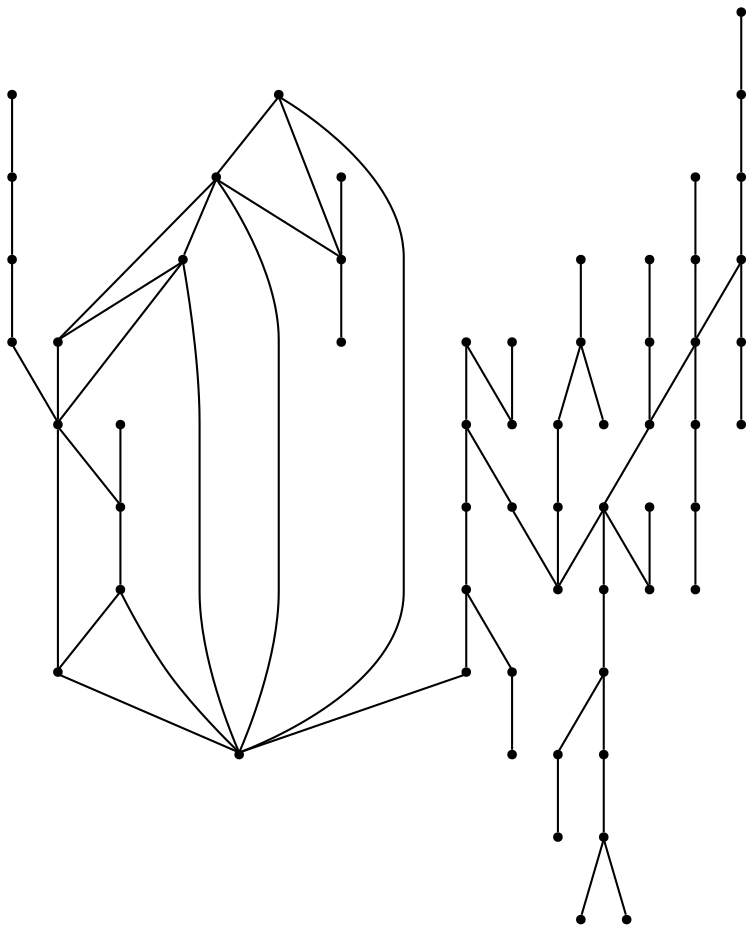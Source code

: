 graph {
  node [shape=point,comment="{\"directed\":false,\"doi\":\"10.1007/3-540-36151-0_1\",\"figure\":\"4 (1)\"}"]

  v0 [pos="873.8187472025554,2411.6449022023703"]
  v1 [pos="823.7229347229004,2428.490859640521"]
  v2 [pos="797.2812334696453,2437.0449367889587"]
  v3 [pos="770.5020586649578,2414.461547506732"]
  v4 [pos="763.0020459493002,2450.194961203021"]
  v5 [pos="751.672903696696,2431.0365342824484"]
  v6 [pos="748.7395922342937,2417.374068869037"]
  v7 [pos="734.2853864034017,2426.5990241099225"]
  v8 [pos="721.289602915446,2431.3740078338806"]
  v9 [pos="720.4062461853027,2442.2074937551047"]
  v10 [pos="718.2229042053223,2450.3907823293234"]
  v11 [pos="717.7521069844564,2464.078170431537"]
  v12 [pos="705.8145840962728,2429.3656968801047"]
  v13 [pos="707.3479016621908,2454.8575385142194"]
  v14 [pos="706.1520576477051,2443.1573533742453"]
  v15 [pos="692.268721262614,2463.0031887420837"]
  v16 [pos="684.4979286193848,2426.153213156146"]
  v17 [pos="653.2979011535645,2418.223983419818"]
  v18 [pos="659.6437136332195,2376.9741360077087"]
  v19 [pos="657.0020993550619,2398.1281582245056"]
  v20 [pos="626.3271013895671,2412.407333029193"]
  v21 [pos="646.0687319437664,2481.749119731667"]
  v22 [pos="601.4728864034017,2403.4159644175397"]
  v23 [pos="616.8103853861492,2355.824055644753"]
  v24 [pos="595.6562360127767,2390.194859477761"]
  v25 [pos="581.9062232971191,2337.840682638568"]
  v26 [pos="557.5812339782715,2396.540735535704"]
  v27 [pos="564.4562721252441,2407.645064962787"]
  v28 [pos="376.72707239786786,2301.882328960183"]
  v29 [pos="548.0645815531414,2429.8575385142194"]
  v30 [pos="526.910400390625,2452.0656887420837"]
  v31 [pos="534.3145688374838,2425.628310812396"]
  v32 [pos="514.2187436421713,2444.1364590057556"]
  v33 [pos="498.3562469482422,2461.586664490782"]
  v34 [pos="470.327091217041,2261.1617072153913"]
  v35 [pos="468.21041107177734,2323.0366054901306"]
  v36 [pos="439.65625762939453,2252.1740261444274"]
  v37 [pos="441.2437438964844,2309.286656352761"]
  v38 [pos="448.1187502543132,2232.078200949115"]
  v39 [pos="431.19373321533203,2271.2115271616804"]
  v40 [pos="420.08956273396814,2295.5367072153913"]
  v41 [pos="396.2937355041504,2294.4782558807556"]
  v42 [pos="377.78539657592773,2268.565780294818"]
  v43 [pos="357.1604092915853,2270.1532029836203"]
  v44 [pos="356.1020851135254,2293.949030213438"]
  v45 [pos="358.74789555867517,2199.290877951068"]
  v46 [pos="356.63124720255536,2310.874079041563"]
  v47 [pos="348.6979166666667,2218.857477479063"]
  v48 [pos="347.110398610433,2338.899133973204"]
  v49 [pos="314.85207875569665,2281.257405254128"]
  v50 [pos="329.66041564941406,2248.4699550995056"]
  v51 [pos="292.64373779296875,2307.1700079966413"]
  v52 [pos="311.1520767211914,2202.99494899599"]
  v53 [pos="283.6520830790202,2266.9783576060163"]
  v54 [pos="295.2895800272624,2236.8365271616804"]
  v55 [pos="285.23956934611004,2325.1490576792585"]
  v56 [pos="271.4895884195964,2295.0074815480734"]
  v57 [pos="259.8562479019165,2319.3324072886335"]
  v58 [pos="231.30207856496176,2303.4701331187116"]

  v58 -- v57 [id="-13",pos="231.30207856496176,2303.4701331187116 234.45833524068198,2304.0136003224875 234.45833524068198,2304.0136003224875 234.45833524068198,2304.0136003224875 259.8562479019165,2319.3324072886335 259.8562479019165,2319.3324072886335 259.8562479019165,2319.3324072886335"]
  v0 -- v1 [id="-31",pos="873.8187472025554,2411.6449022023703 826.7041524251302,2428.6054277150656 826.7041524251302,2428.6054277150656 826.7041524251302,2428.6054277150656 823.7229347229004,2428.490859640521 823.7229347229004,2428.490859640521 823.7229347229004,2428.490859640521"]
  v57 -- v56 [id="-33",pos="259.8562479019165,2319.3324072886335 260.1666609446208,2316.230295472227 260.1666609446208,2316.230295472227 260.1666609446208,2316.230295472227 271.4895884195964,2295.0074815480734 271.4895884195964,2295.0074815480734 271.4895884195964,2295.0074815480734"]
  v56 -- v53 [id="-53",pos="271.4895884195964,2295.0074815480734 271.66665395100915,2291.942880921446 271.66665395100915,2291.942880921446 271.66665395100915,2291.942880921446 283.6520830790202,2266.9783576060163 283.6520830790202,2266.9783576060163 283.6520830790202,2266.9783576060163"]
  v53 -- v54 [id="-82",pos="283.6520830790202,2266.9783576060163 283.68749618530273,2263.9554643361594 283.68749618530273,2263.9554643361594 283.68749618530273,2263.9554643361594 295.2895800272624,2236.8365271616804 295.2895800272624,2236.8365271616804 295.2895800272624,2236.8365271616804"]
  v55 -- v51 [id="-85",pos="285.23956934611004,2325.1490576792585 285.3500048319499,2322.101114564024 285.3500048319499,2322.101114564024 285.3500048319499,2322.101114564024 292.64373779296875,2307.1700079966413 292.64373779296875,2307.1700079966413 292.64373779296875,2307.1700079966413"]
  v53 -- v49 [id="-87",pos="283.6520830790202,2266.9783576060163 286.7374738057455,2267.2302547821228 286.7374738057455,2267.2302547821228 286.7374738057455,2267.2302547821228 314.85207875569665,2281.257405254128 314.85207875569665,2281.257405254128 314.85207875569665,2281.257405254128"]
  v1 -- v2 [id="-109",pos="823.7229347229004,2428.490859640521 800.249989827474,2437.1928198862897 800.249989827474,2437.1928198862897 800.249989827474,2437.1928198862897 797.2812334696453,2437.0449367889587 797.2812334696453,2437.0449367889587 797.2812334696453,2437.0449367889587"]
  v51 -- v49 [id="-127",pos="292.64373779296875,2307.1700079966413 294.10832722981775,2303.838632874571 294.10832722981775,2303.838632874571 294.10832722981775,2303.838632874571 314.85207875569665,2281.257405254128 314.85207875569665,2281.257405254128 314.85207875569665,2281.257405254128"]
  v54 -- v52 [id="-132",pos="295.2895800272624,2236.8365271616804 295.5708185831706,2233.7428076792585 295.5708185831706,2233.7428076792585 295.5708185831706,2233.7428076792585 311.1520767211914,2202.99494899599 311.1520767211914,2202.99494899599 311.1520767211914,2202.99494899599"]
  v49 -- v50 [id="-182",pos="314.85207875569665,2281.257405254128 315.08334477742517,2278.180216126524 315.08334477742517,2278.180216126524 315.08334477742517,2278.180216126524 329.66041564941406,2248.4699550995056 329.66041564941406,2248.4699550995056 329.66041564941406,2248.4699550995056"]
  v49 -- v44 [id="-185",pos="314.85207875569665,2281.257405254128 317.8083101908366,2281.059549622618 317.8083101908366,2281.059549622618 317.8083101908366,2281.059549622618 356.1020851135254,2293.949030213438 356.1020851135254,2293.949030213438 356.1020851135254,2293.949030213438"]
  v2 -- v4 [id="-197",pos="797.2812334696453,2437.0449367889587 766.0250345865886,2450.1638078420187 766.0250345865886,2450.1638078420187 766.0250345865886,2450.1638078420187 763.0020459493002,2450.194961203021 763.0020459493002,2450.194961203021 763.0020459493002,2450.194961203021"]
  v50 -- v47 [id="-207",pos="329.66041564941406,2248.4699550995056 330.4708480834961,2245.2553097137634 330.4708480834961,2245.2553097137634 330.4708480834961,2245.2553097137634 348.6979166666667,2218.857477479063 348.6979166666667,2218.857477479063 348.6979166666667,2218.857477479063"]
  v48 -- v46 [id="-237",pos="347.110398610433,2338.899133973204 347.0083236694336,2335.91362473655 347.0083236694336,2335.91362473655 347.0083236694336,2335.91362473655 356.63124720255536,2310.874079041563 356.63124720255536,2310.874079041563 356.63124720255536,2310.874079041563"]
  v47 -- v45 [id="-240",pos="348.6979166666667,2218.857477479063 349.11667505900067,2215.730315817279 349.11667505900067,2215.730315817279 349.11667505900067,2215.730315817279 358.74789555867517,2199.290877951068 358.74789555867517,2199.290877951068 358.74789555867517,2199.290877951068"]
  v3 -- v6 [id="-269",pos="770.5020586649578,2414.461547506732 751.5249888102214,2418.067707988503 751.5249888102214,2418.067707988503 751.5249888102214,2418.067707988503 748.7395922342937,2417.374068869037 748.7395922342937,2417.374068869037 748.7395922342937,2417.374068869037"]
  v46 -- v44 [id="-293",pos="356.63124720255536,2310.874079041563 356.1020851135254,2293.949030213438 356.1020851135254,2293.949030213438 356.1020851135254,2293.949030213438"]
  v44 -- v28 [id="-311",pos="356.1020851135254,2293.949030213438 359.12501017252606,2293.9801835744406 359.12501017252606,2293.9801835744406 359.12501017252606,2293.9801835744406 376.72707239786786,2301.882328960183 376.72707239786786,2301.882328960183 376.72707239786786,2301.882328960183"]
  v43 -- v42 [id="-333",pos="357.1604092915853,2270.1532029836203 377.78539657592773,2268.565780294818 377.78539657592773,2268.565780294818 377.78539657592773,2268.565780294818"]
  v4 -- v11 [id="-349",pos="763.0020459493002,2450.194961203021 720.7083384195964,2464.2761532196228 720.7083384195964,2464.2761532196228 720.7083384195964,2464.2761532196228 717.7521069844564,2464.078170431537 717.7521069844564,2464.078170431537 717.7521069844564,2464.078170431537"]
  v28 -- v42 [id="-371",pos="376.72707239786786,2301.882328960183 377.78539657592773,2268.565780294818 377.78539657592773,2268.565780294818 377.78539657592773,2268.565780294818"]
  v28 -- v27 [id="-381",pos="376.72707239786786,2301.882328960183 379.8916816711426,2302.4511003224875 379.8916816711426,2302.4511003224875 379.8916816711426,2302.4511003224875 564.4562721252441,2407.645064962787 564.4562721252441,2407.645064962787 564.4562721252441,2407.645064962787"]
  v28 -- v41 [id="-382",pos="376.72707239786786,2301.882328960183 393.27500661214196,2294.488809876524 393.27500661214196,2294.488809876524 393.27500661214196,2294.488809876524 396.2937355041504,2294.4782558807556 396.2937355041504,2294.4782558807556 396.2937355041504,2294.4782558807556"]
  v41 -- v40 [id="-419",pos="396.2937355041504,2294.4782558807556 420.08956273396814,2295.5367072153913 420.08956273396814,2295.5367072153913 420.08956273396814,2295.5367072153913"]
  v40 -- v39 [id="-435",pos="420.08956273396814,2295.5367072153913 431.19373321533203,2271.2115271616804 431.19373321533203,2271.2115271616804 431.19373321533203,2271.2115271616804"]
  v40 -- v37 [id="-439",pos="420.08956273396814,2295.5367072153913 423.31250508626306,2296.367929749571 423.31250508626306,2296.367929749571 423.31250508626306,2296.367929749571 441.2437438964844,2309.286656352761 441.2437438964844,2309.286656352761 441.2437438964844,2309.286656352761"]
  v39 -- v36 [id="-459",pos="431.19373321533203,2271.2115271616804 431.40417734781903,2268.134592347227 431.40417734781903,2268.134592347227 431.40417734781903,2268.134592347227 439.65625762939453,2252.1740261444274 439.65625762939453,2252.1740261444274 439.65625762939453,2252.1740261444274"]
  v6 -- v5 [id="-470",pos="748.7395922342937,2417.374068869037 751.672903696696,2431.0365342824484 751.672903696696,2431.0365342824484 751.672903696696,2431.0365342824484"]
  v36 -- v38 [id="-492",pos="439.65625762939453,2252.1740261444274 448.1187502543132,2232.078200949115 448.1187502543132,2232.078200949115 448.1187502543132,2232.078200949115"]
  v36 -- v34 [id="-497",pos="439.65625762939453,2252.1740261444274 442.5958315531413,2251.934590312722 442.5958315531413,2251.934590312722 442.5958315531413,2251.934590312722 470.327091217041,2261.1617072153913 470.327091217041,2261.1617072153913 470.327091217041,2261.1617072153913"]
  v37 -- v35 [id="-509",pos="441.2437438964844,2309.286656352761 444.3666776021322,2309.69292161155 444.3666776021322,2309.69292161155 444.3666776021322,2309.69292161155 468.21041107177734,2323.0366054901306 468.21041107177734,2323.0366054901306 468.21041107177734,2323.0366054901306"]
  v6 -- v7 [id="-520",pos="748.7395922342937,2417.374068869037 737.5,2425.801116598529 737.5,2425.801116598529 737.5,2425.801116598529 734.2853864034017,2426.5990241099225 734.2853864034017,2426.5990241099225 734.2853864034017,2426.5990241099225"]
  v33 -- v32 [id="-584",pos="498.3562469482422,2461.586664490782 514.2187436421713,2444.1364590057556 514.2187436421713,2444.1364590057556 514.2187436421713,2444.1364590057556"]
  v32 -- v31 [id="-605",pos="514.2187436421713,2444.1364590057556 516.1458333333334,2440.9220679331647 516.1458333333334,2440.9220679331647 516.1458333333334,2440.9220679331647 530.9541702270508,2427.2845252085554 530.9541702270508,2427.2845252085554 530.9541702270508,2427.2845252085554 534.3145688374838,2425.628310812396 534.3145688374838,2425.628310812396 534.3145688374838,2425.628310812396"]
  v32 -- v30 [id="-607",pos="514.2187436421713,2444.1364590057556 517.4249966939291,2444.8885901499616 517.4249966939291,2444.8885901499616 517.4249966939291,2444.8885901499616 526.910400390625,2452.0656887420837 526.910400390625,2452.0656887420837 526.910400390625,2452.0656887420837"]
  v7 -- v8 [id="-614",pos="734.2853864034017,2426.5990241099225 724.3000030517578,2431.39702317405 724.3000030517578,2431.39702317405 724.3000030517578,2431.39702317405 721.289602915446,2431.3740078338806 721.289602915446,2431.3740078338806 721.289602915446,2431.3740078338806"]
  v30 -- v29 [id="-627",pos="526.910400390625,2452.0656887420837 528.6624908447266,2448.6928605763937 528.6624908447266,2448.6928605763937 528.6624908447266,2448.6928605763937 548.0645815531414,2429.8575385142194 548.0645815531414,2429.8575385142194 548.0645815531414,2429.8575385142194"]
  v29 -- v27 [id="-668",pos="548.0645815531414,2429.8575385142194 549.1666158040365,2426.5846554168884 549.1666158040365,2426.5846554168884 549.1666158040365,2426.5846554168884 561.6541544596355,2409.6596065887634 561.6541544596355,2409.6596065887634 561.6541544596355,2409.6596065887634 564.4562721252441,2407.645064962787 564.4562721252441,2407.645064962787 564.4562721252441,2407.645064962787"]
  v26 -- v27 [id="-686",pos="557.5812339782715,2396.540735535704 558.3208084106445,2399.7429195770446 558.3208084106445,2399.7429195770446 558.3208084106445,2399.7429195770446 564.4562721252441,2407.645064962787 564.4562721252441,2407.645064962787 564.4562721252441,2407.645064962787"]
  v22 -- v26 [id="-696",pos="601.4728864034017,2403.4159644175397 560.3916803995769,2395.909403138243 560.3916803995769,2395.909403138243 560.3916803995769,2395.909403138243 557.5812339782715,2396.540735535704 557.5812339782715,2396.540735535704 557.5812339782715,2396.540735535704"]
  v8 -- v9 [id="-724",pos="721.289602915446,2431.3740078338806 720.4062461853027,2442.2074937551047 720.4062461853027,2442.2074937551047 720.4062461853027,2442.2074937551047"]
  v9 -- v10 [id="-726",pos="720.4062461853027,2442.2074937551047 720.7249959309896,2445.1261186330344 720.7249959309896,2445.1261186330344 720.7249959309896,2445.1261186330344 718.2229042053223,2450.3907823293234 718.2229042053223,2450.3907823293234 718.2229042053223,2450.3907823293234"]
  v25 -- v23 [id="-735",pos="581.9062232971191,2337.840682638568 585.0374857584636,2338.263732565326 585.0374857584636,2338.263732565326 585.0374857584636,2338.263732565326 616.8103853861492,2355.824055644753 616.8103853861492,2355.824055644753 616.8103853861492,2355.824055644753"]
  v24 -- v23 [id="-754",pos="595.6562360127767,2390.194859477761 596.3833491007488,2386.9969987599875 596.3833491007488,2386.9969987599875 596.3833491007488,2386.9969987599875 616.8103853861492,2355.824055644753 616.8103853861492,2355.824055644753 616.8103853861492,2355.824055644753"]
  v24 -- v22 [id="-757",pos="595.6562360127767,2390.194859477761 601.4728864034017,2403.4159644175397 601.4728864034017,2403.4159644175397 601.4728864034017,2403.4159644175397"]
  v22 -- v20 [id="-782",pos="601.4728864034017,2403.4159644175397 604.4791539510092,2403.376037252826 604.4791539510092,2403.376037252826 604.4791539510092,2403.376037252826 626.3271013895671,2412.407333029193 626.3271013895671,2412.407333029193 626.3271013895671,2412.407333029193"]
  v8 -- v12 [id="-814",pos="721.289602915446,2431.3740078338806 718.5124715169271,2432.0801082977478 718.5124715169271,2432.0801082977478 718.5124715169271,2432.0801082977478 705.8145840962728,2429.3656968801047 705.8145840962728,2429.3656968801047 705.8145840962728,2429.3656968801047"]
  v20 -- v17 [id="-826",pos="626.3271013895671,2412.407333029193 629.1958491007488,2411.9428300588156 629.1958491007488,2411.9428300588156 629.1958491007488,2411.9428300588156 653.2979011535645,2418.223983419818 653.2979011535645,2418.223983419818 653.2979011535645,2418.223983419818"]
  v10 -- v11 [id="-834",pos="718.2229042053223,2450.3907823293234 717.7521069844564,2464.078170431537 717.7521069844564,2464.078170431537 717.7521069844564,2464.078170431537"]
  v21 -- v15 [id="-847",pos="646.0687319437664,2481.749119731667 689.2292022705078,2463.0971574513937 689.2292022705078,2463.0971574513937 689.2292022705078,2463.0971574513937 692.268721262614,2463.0031887420837 692.268721262614,2463.0031887420837 692.268721262614,2463.0031887420837"]
  v17 -- v19 [id="-867",pos="653.2979011535645,2418.223983419818 652.7458190917969,2415.3844499318625 652.7458190917969,2415.3844499318625 652.7458190917969,2415.3844499318625 657.0020993550619,2398.1281582245056 657.0020993550619,2398.1281582245056 657.0020993550619,2398.1281582245056"]
  v17 -- v16 [id="-879",pos="653.2979011535645,2418.223983419818 656.2041600545248,2417.8678178517844 656.2041600545248,2417.8678178517844 656.2041600545248,2417.8678178517844 684.4979286193848,2426.153213156146 684.4979286193848,2426.153213156146 684.4979286193848,2426.153213156146"]
  v19 -- v18 [id="-887",pos="657.0020993550619,2398.1281582245056 656.2833150227865,2395.3511857717062 656.2833150227865,2395.3511857717062 656.2833150227865,2395.3511857717062 659.6437136332195,2376.9741360077087 659.6437136332195,2376.9741360077087 659.6437136332195,2376.9741360077087"]
  v16 -- v12 [id="-933",pos="684.4979286193848,2426.153213156146 687.3000462849935,2425.5056047170187 687.3000462849935,2425.5056047170187 687.3000462849935,2425.5056047170187 705.8145840962728,2429.3656968801047 705.8145840962728,2429.3656968801047 705.8145840962728,2429.3656968801047"]
  v15 -- v13 [id="-957",pos="692.268721262614,2463.0031887420837 707.3479016621908,2454.8575385142194 707.3479016621908,2454.8575385142194 707.3479016621908,2454.8575385142194"]
  v14 -- v12 [id="-998",pos="706.1520576477051,2443.1573533742453 705.8145840962728,2429.3656968801047 705.8145840962728,2429.3656968801047 705.8145840962728,2429.3656968801047"]
  v13 -- v14 [id="-1004",pos="707.3479016621908,2454.8575385142194 706.1520576477051,2443.1573533742453 706.1520576477051,2443.1573533742453 706.1520576477051,2443.1573533742453"]
  v8 -- v6 [id="-1210",pos="721.289602915446,2431.3740078338806 748.7395922342937,2417.374068869037 748.7395922342937,2417.374068869037 748.7395922342937,2417.374068869037"]
  v7 -- v12 [id="-1216",pos="734.2853864034017,2426.5990241099225 705.8145840962728,2429.3656968801047 705.8145840962728,2429.3656968801047 705.8145840962728,2429.3656968801047"]
  v8 -- v10 [id="-1224",pos="721.289602915446,2431.3740078338806 718.2229042053223,2450.3907823293234 718.2229042053223,2450.3907823293234 718.2229042053223,2450.3907823293234"]
  v9 -- v11 [id="-1237",pos="720.4062461853027,2442.2074937551047 717.7521069844564,2464.078170431537 717.7521069844564,2464.078170431537 717.7521069844564,2464.078170431537"]
  v9 -- v12 [id="-1279",pos="720.4062461853027,2442.2074937551047 705.8145840962728,2429.3656968801047 705.8145840962728,2429.3656968801047 705.8145840962728,2429.3656968801047"]
  v14 -- v11 [id="-1312",pos="706.1520576477051,2443.1573533742453 717.7521069844564,2464.078170431537 717.7521069844564,2464.078170431537 717.7521069844564,2464.078170431537"]
  v11 -- v15 [id="-1313",pos="717.7521069844564,2464.078170431537 692.268721262614,2463.0031887420837 692.268721262614,2463.0031887420837 692.268721262614,2463.0031887420837"]
  v13 -- v12 [id="-1314",pos="707.3479016621908,2454.8575385142194 705.8145840962728,2429.3656968801047 705.8145840962728,2429.3656968801047 705.8145840962728,2429.3656968801047"]
}